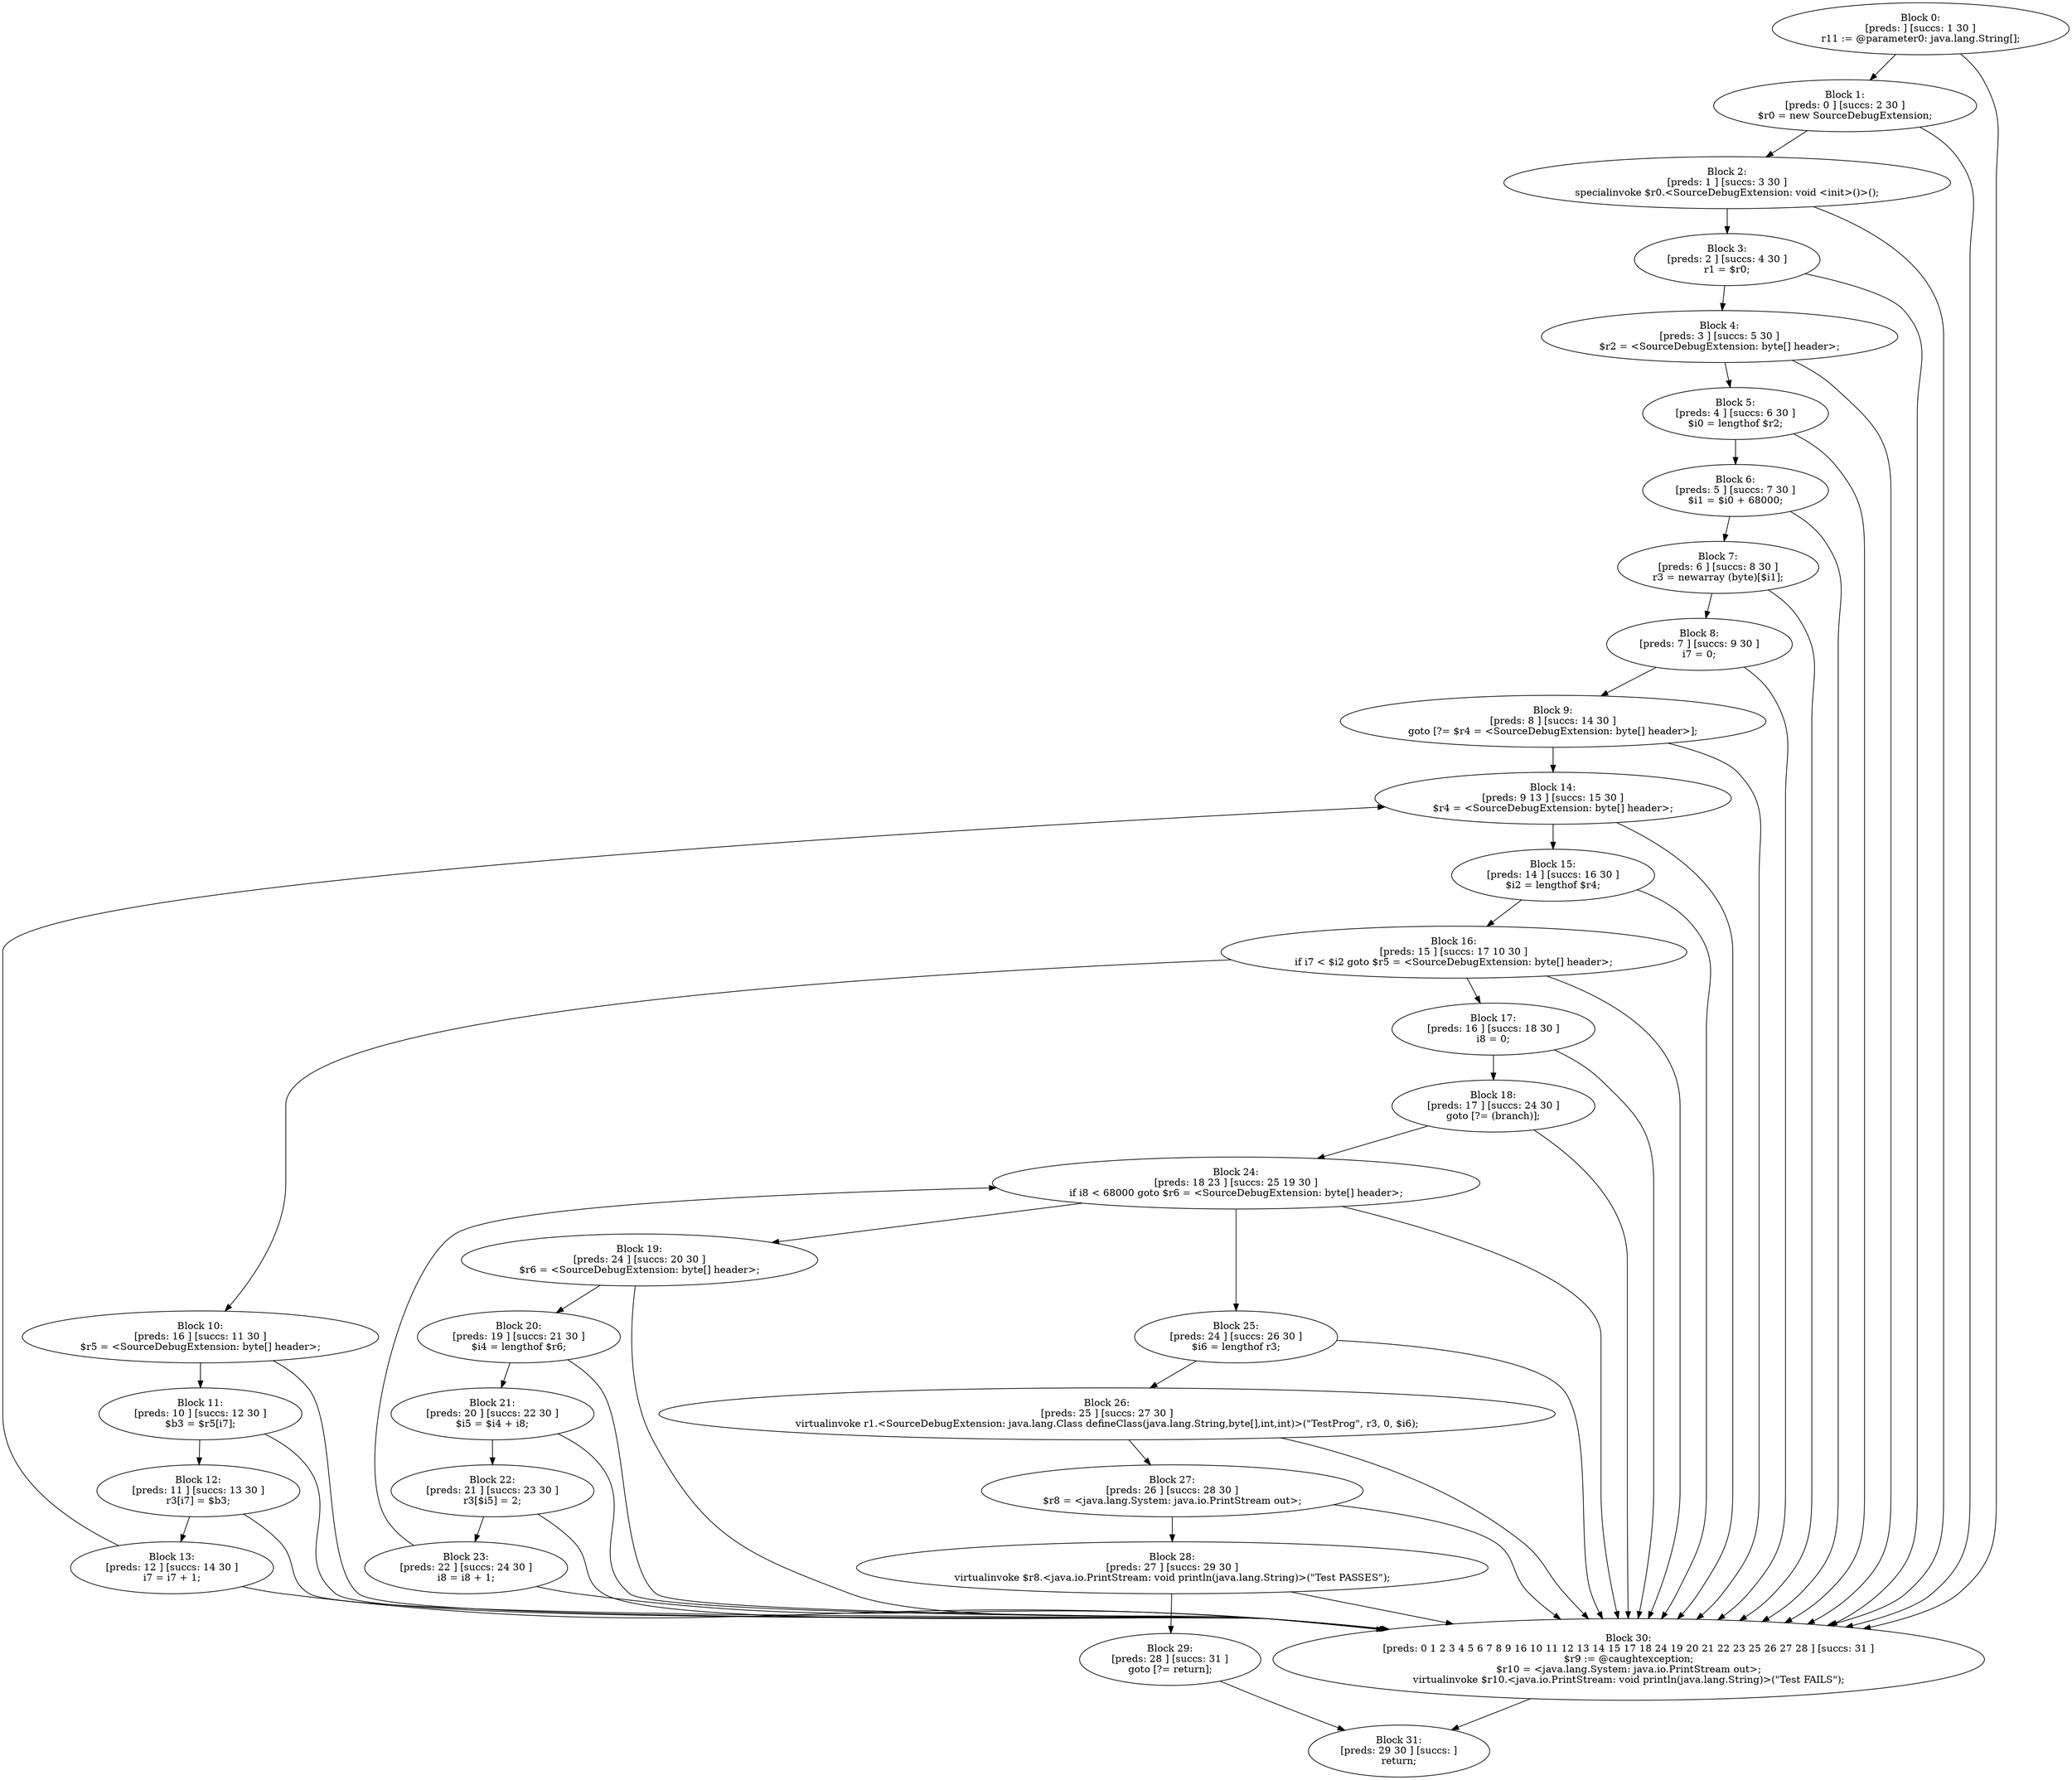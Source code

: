 digraph "unitGraph" {
    "Block 0:
[preds: ] [succs: 1 30 ]
r11 := @parameter0: java.lang.String[];
"
    "Block 1:
[preds: 0 ] [succs: 2 30 ]
$r0 = new SourceDebugExtension;
"
    "Block 2:
[preds: 1 ] [succs: 3 30 ]
specialinvoke $r0.<SourceDebugExtension: void <init>()>();
"
    "Block 3:
[preds: 2 ] [succs: 4 30 ]
r1 = $r0;
"
    "Block 4:
[preds: 3 ] [succs: 5 30 ]
$r2 = <SourceDebugExtension: byte[] header>;
"
    "Block 5:
[preds: 4 ] [succs: 6 30 ]
$i0 = lengthof $r2;
"
    "Block 6:
[preds: 5 ] [succs: 7 30 ]
$i1 = $i0 + 68000;
"
    "Block 7:
[preds: 6 ] [succs: 8 30 ]
r3 = newarray (byte)[$i1];
"
    "Block 8:
[preds: 7 ] [succs: 9 30 ]
i7 = 0;
"
    "Block 9:
[preds: 8 ] [succs: 14 30 ]
goto [?= $r4 = <SourceDebugExtension: byte[] header>];
"
    "Block 10:
[preds: 16 ] [succs: 11 30 ]
$r5 = <SourceDebugExtension: byte[] header>;
"
    "Block 11:
[preds: 10 ] [succs: 12 30 ]
$b3 = $r5[i7];
"
    "Block 12:
[preds: 11 ] [succs: 13 30 ]
r3[i7] = $b3;
"
    "Block 13:
[preds: 12 ] [succs: 14 30 ]
i7 = i7 + 1;
"
    "Block 14:
[preds: 9 13 ] [succs: 15 30 ]
$r4 = <SourceDebugExtension: byte[] header>;
"
    "Block 15:
[preds: 14 ] [succs: 16 30 ]
$i2 = lengthof $r4;
"
    "Block 16:
[preds: 15 ] [succs: 17 10 30 ]
if i7 < $i2 goto $r5 = <SourceDebugExtension: byte[] header>;
"
    "Block 17:
[preds: 16 ] [succs: 18 30 ]
i8 = 0;
"
    "Block 18:
[preds: 17 ] [succs: 24 30 ]
goto [?= (branch)];
"
    "Block 19:
[preds: 24 ] [succs: 20 30 ]
$r6 = <SourceDebugExtension: byte[] header>;
"
    "Block 20:
[preds: 19 ] [succs: 21 30 ]
$i4 = lengthof $r6;
"
    "Block 21:
[preds: 20 ] [succs: 22 30 ]
$i5 = $i4 + i8;
"
    "Block 22:
[preds: 21 ] [succs: 23 30 ]
r3[$i5] = 2;
"
    "Block 23:
[preds: 22 ] [succs: 24 30 ]
i8 = i8 + 1;
"
    "Block 24:
[preds: 18 23 ] [succs: 25 19 30 ]
if i8 < 68000 goto $r6 = <SourceDebugExtension: byte[] header>;
"
    "Block 25:
[preds: 24 ] [succs: 26 30 ]
$i6 = lengthof r3;
"
    "Block 26:
[preds: 25 ] [succs: 27 30 ]
virtualinvoke r1.<SourceDebugExtension: java.lang.Class defineClass(java.lang.String,byte[],int,int)>(\"TestProg\", r3, 0, $i6);
"
    "Block 27:
[preds: 26 ] [succs: 28 30 ]
$r8 = <java.lang.System: java.io.PrintStream out>;
"
    "Block 28:
[preds: 27 ] [succs: 29 30 ]
virtualinvoke $r8.<java.io.PrintStream: void println(java.lang.String)>(\"Test PASSES\");
"
    "Block 29:
[preds: 28 ] [succs: 31 ]
goto [?= return];
"
    "Block 30:
[preds: 0 1 2 3 4 5 6 7 8 9 16 10 11 12 13 14 15 17 18 24 19 20 21 22 23 25 26 27 28 ] [succs: 31 ]
$r9 := @caughtexception;
$r10 = <java.lang.System: java.io.PrintStream out>;
virtualinvoke $r10.<java.io.PrintStream: void println(java.lang.String)>(\"Test FAILS\");
"
    "Block 31:
[preds: 29 30 ] [succs: ]
return;
"
    "Block 0:
[preds: ] [succs: 1 30 ]
r11 := @parameter0: java.lang.String[];
"->"Block 1:
[preds: 0 ] [succs: 2 30 ]
$r0 = new SourceDebugExtension;
";
    "Block 0:
[preds: ] [succs: 1 30 ]
r11 := @parameter0: java.lang.String[];
"->"Block 30:
[preds: 0 1 2 3 4 5 6 7 8 9 16 10 11 12 13 14 15 17 18 24 19 20 21 22 23 25 26 27 28 ] [succs: 31 ]
$r9 := @caughtexception;
$r10 = <java.lang.System: java.io.PrintStream out>;
virtualinvoke $r10.<java.io.PrintStream: void println(java.lang.String)>(\"Test FAILS\");
";
    "Block 1:
[preds: 0 ] [succs: 2 30 ]
$r0 = new SourceDebugExtension;
"->"Block 2:
[preds: 1 ] [succs: 3 30 ]
specialinvoke $r0.<SourceDebugExtension: void <init>()>();
";
    "Block 1:
[preds: 0 ] [succs: 2 30 ]
$r0 = new SourceDebugExtension;
"->"Block 30:
[preds: 0 1 2 3 4 5 6 7 8 9 16 10 11 12 13 14 15 17 18 24 19 20 21 22 23 25 26 27 28 ] [succs: 31 ]
$r9 := @caughtexception;
$r10 = <java.lang.System: java.io.PrintStream out>;
virtualinvoke $r10.<java.io.PrintStream: void println(java.lang.String)>(\"Test FAILS\");
";
    "Block 2:
[preds: 1 ] [succs: 3 30 ]
specialinvoke $r0.<SourceDebugExtension: void <init>()>();
"->"Block 3:
[preds: 2 ] [succs: 4 30 ]
r1 = $r0;
";
    "Block 2:
[preds: 1 ] [succs: 3 30 ]
specialinvoke $r0.<SourceDebugExtension: void <init>()>();
"->"Block 30:
[preds: 0 1 2 3 4 5 6 7 8 9 16 10 11 12 13 14 15 17 18 24 19 20 21 22 23 25 26 27 28 ] [succs: 31 ]
$r9 := @caughtexception;
$r10 = <java.lang.System: java.io.PrintStream out>;
virtualinvoke $r10.<java.io.PrintStream: void println(java.lang.String)>(\"Test FAILS\");
";
    "Block 3:
[preds: 2 ] [succs: 4 30 ]
r1 = $r0;
"->"Block 4:
[preds: 3 ] [succs: 5 30 ]
$r2 = <SourceDebugExtension: byte[] header>;
";
    "Block 3:
[preds: 2 ] [succs: 4 30 ]
r1 = $r0;
"->"Block 30:
[preds: 0 1 2 3 4 5 6 7 8 9 16 10 11 12 13 14 15 17 18 24 19 20 21 22 23 25 26 27 28 ] [succs: 31 ]
$r9 := @caughtexception;
$r10 = <java.lang.System: java.io.PrintStream out>;
virtualinvoke $r10.<java.io.PrintStream: void println(java.lang.String)>(\"Test FAILS\");
";
    "Block 4:
[preds: 3 ] [succs: 5 30 ]
$r2 = <SourceDebugExtension: byte[] header>;
"->"Block 5:
[preds: 4 ] [succs: 6 30 ]
$i0 = lengthof $r2;
";
    "Block 4:
[preds: 3 ] [succs: 5 30 ]
$r2 = <SourceDebugExtension: byte[] header>;
"->"Block 30:
[preds: 0 1 2 3 4 5 6 7 8 9 16 10 11 12 13 14 15 17 18 24 19 20 21 22 23 25 26 27 28 ] [succs: 31 ]
$r9 := @caughtexception;
$r10 = <java.lang.System: java.io.PrintStream out>;
virtualinvoke $r10.<java.io.PrintStream: void println(java.lang.String)>(\"Test FAILS\");
";
    "Block 5:
[preds: 4 ] [succs: 6 30 ]
$i0 = lengthof $r2;
"->"Block 6:
[preds: 5 ] [succs: 7 30 ]
$i1 = $i0 + 68000;
";
    "Block 5:
[preds: 4 ] [succs: 6 30 ]
$i0 = lengthof $r2;
"->"Block 30:
[preds: 0 1 2 3 4 5 6 7 8 9 16 10 11 12 13 14 15 17 18 24 19 20 21 22 23 25 26 27 28 ] [succs: 31 ]
$r9 := @caughtexception;
$r10 = <java.lang.System: java.io.PrintStream out>;
virtualinvoke $r10.<java.io.PrintStream: void println(java.lang.String)>(\"Test FAILS\");
";
    "Block 6:
[preds: 5 ] [succs: 7 30 ]
$i1 = $i0 + 68000;
"->"Block 7:
[preds: 6 ] [succs: 8 30 ]
r3 = newarray (byte)[$i1];
";
    "Block 6:
[preds: 5 ] [succs: 7 30 ]
$i1 = $i0 + 68000;
"->"Block 30:
[preds: 0 1 2 3 4 5 6 7 8 9 16 10 11 12 13 14 15 17 18 24 19 20 21 22 23 25 26 27 28 ] [succs: 31 ]
$r9 := @caughtexception;
$r10 = <java.lang.System: java.io.PrintStream out>;
virtualinvoke $r10.<java.io.PrintStream: void println(java.lang.String)>(\"Test FAILS\");
";
    "Block 7:
[preds: 6 ] [succs: 8 30 ]
r3 = newarray (byte)[$i1];
"->"Block 8:
[preds: 7 ] [succs: 9 30 ]
i7 = 0;
";
    "Block 7:
[preds: 6 ] [succs: 8 30 ]
r3 = newarray (byte)[$i1];
"->"Block 30:
[preds: 0 1 2 3 4 5 6 7 8 9 16 10 11 12 13 14 15 17 18 24 19 20 21 22 23 25 26 27 28 ] [succs: 31 ]
$r9 := @caughtexception;
$r10 = <java.lang.System: java.io.PrintStream out>;
virtualinvoke $r10.<java.io.PrintStream: void println(java.lang.String)>(\"Test FAILS\");
";
    "Block 8:
[preds: 7 ] [succs: 9 30 ]
i7 = 0;
"->"Block 9:
[preds: 8 ] [succs: 14 30 ]
goto [?= $r4 = <SourceDebugExtension: byte[] header>];
";
    "Block 8:
[preds: 7 ] [succs: 9 30 ]
i7 = 0;
"->"Block 30:
[preds: 0 1 2 3 4 5 6 7 8 9 16 10 11 12 13 14 15 17 18 24 19 20 21 22 23 25 26 27 28 ] [succs: 31 ]
$r9 := @caughtexception;
$r10 = <java.lang.System: java.io.PrintStream out>;
virtualinvoke $r10.<java.io.PrintStream: void println(java.lang.String)>(\"Test FAILS\");
";
    "Block 9:
[preds: 8 ] [succs: 14 30 ]
goto [?= $r4 = <SourceDebugExtension: byte[] header>];
"->"Block 14:
[preds: 9 13 ] [succs: 15 30 ]
$r4 = <SourceDebugExtension: byte[] header>;
";
    "Block 9:
[preds: 8 ] [succs: 14 30 ]
goto [?= $r4 = <SourceDebugExtension: byte[] header>];
"->"Block 30:
[preds: 0 1 2 3 4 5 6 7 8 9 16 10 11 12 13 14 15 17 18 24 19 20 21 22 23 25 26 27 28 ] [succs: 31 ]
$r9 := @caughtexception;
$r10 = <java.lang.System: java.io.PrintStream out>;
virtualinvoke $r10.<java.io.PrintStream: void println(java.lang.String)>(\"Test FAILS\");
";
    "Block 10:
[preds: 16 ] [succs: 11 30 ]
$r5 = <SourceDebugExtension: byte[] header>;
"->"Block 11:
[preds: 10 ] [succs: 12 30 ]
$b3 = $r5[i7];
";
    "Block 10:
[preds: 16 ] [succs: 11 30 ]
$r5 = <SourceDebugExtension: byte[] header>;
"->"Block 30:
[preds: 0 1 2 3 4 5 6 7 8 9 16 10 11 12 13 14 15 17 18 24 19 20 21 22 23 25 26 27 28 ] [succs: 31 ]
$r9 := @caughtexception;
$r10 = <java.lang.System: java.io.PrintStream out>;
virtualinvoke $r10.<java.io.PrintStream: void println(java.lang.String)>(\"Test FAILS\");
";
    "Block 11:
[preds: 10 ] [succs: 12 30 ]
$b3 = $r5[i7];
"->"Block 12:
[preds: 11 ] [succs: 13 30 ]
r3[i7] = $b3;
";
    "Block 11:
[preds: 10 ] [succs: 12 30 ]
$b3 = $r5[i7];
"->"Block 30:
[preds: 0 1 2 3 4 5 6 7 8 9 16 10 11 12 13 14 15 17 18 24 19 20 21 22 23 25 26 27 28 ] [succs: 31 ]
$r9 := @caughtexception;
$r10 = <java.lang.System: java.io.PrintStream out>;
virtualinvoke $r10.<java.io.PrintStream: void println(java.lang.String)>(\"Test FAILS\");
";
    "Block 12:
[preds: 11 ] [succs: 13 30 ]
r3[i7] = $b3;
"->"Block 13:
[preds: 12 ] [succs: 14 30 ]
i7 = i7 + 1;
";
    "Block 12:
[preds: 11 ] [succs: 13 30 ]
r3[i7] = $b3;
"->"Block 30:
[preds: 0 1 2 3 4 5 6 7 8 9 16 10 11 12 13 14 15 17 18 24 19 20 21 22 23 25 26 27 28 ] [succs: 31 ]
$r9 := @caughtexception;
$r10 = <java.lang.System: java.io.PrintStream out>;
virtualinvoke $r10.<java.io.PrintStream: void println(java.lang.String)>(\"Test FAILS\");
";
    "Block 13:
[preds: 12 ] [succs: 14 30 ]
i7 = i7 + 1;
"->"Block 14:
[preds: 9 13 ] [succs: 15 30 ]
$r4 = <SourceDebugExtension: byte[] header>;
";
    "Block 13:
[preds: 12 ] [succs: 14 30 ]
i7 = i7 + 1;
"->"Block 30:
[preds: 0 1 2 3 4 5 6 7 8 9 16 10 11 12 13 14 15 17 18 24 19 20 21 22 23 25 26 27 28 ] [succs: 31 ]
$r9 := @caughtexception;
$r10 = <java.lang.System: java.io.PrintStream out>;
virtualinvoke $r10.<java.io.PrintStream: void println(java.lang.String)>(\"Test FAILS\");
";
    "Block 14:
[preds: 9 13 ] [succs: 15 30 ]
$r4 = <SourceDebugExtension: byte[] header>;
"->"Block 15:
[preds: 14 ] [succs: 16 30 ]
$i2 = lengthof $r4;
";
    "Block 14:
[preds: 9 13 ] [succs: 15 30 ]
$r4 = <SourceDebugExtension: byte[] header>;
"->"Block 30:
[preds: 0 1 2 3 4 5 6 7 8 9 16 10 11 12 13 14 15 17 18 24 19 20 21 22 23 25 26 27 28 ] [succs: 31 ]
$r9 := @caughtexception;
$r10 = <java.lang.System: java.io.PrintStream out>;
virtualinvoke $r10.<java.io.PrintStream: void println(java.lang.String)>(\"Test FAILS\");
";
    "Block 15:
[preds: 14 ] [succs: 16 30 ]
$i2 = lengthof $r4;
"->"Block 16:
[preds: 15 ] [succs: 17 10 30 ]
if i7 < $i2 goto $r5 = <SourceDebugExtension: byte[] header>;
";
    "Block 15:
[preds: 14 ] [succs: 16 30 ]
$i2 = lengthof $r4;
"->"Block 30:
[preds: 0 1 2 3 4 5 6 7 8 9 16 10 11 12 13 14 15 17 18 24 19 20 21 22 23 25 26 27 28 ] [succs: 31 ]
$r9 := @caughtexception;
$r10 = <java.lang.System: java.io.PrintStream out>;
virtualinvoke $r10.<java.io.PrintStream: void println(java.lang.String)>(\"Test FAILS\");
";
    "Block 16:
[preds: 15 ] [succs: 17 10 30 ]
if i7 < $i2 goto $r5 = <SourceDebugExtension: byte[] header>;
"->"Block 17:
[preds: 16 ] [succs: 18 30 ]
i8 = 0;
";
    "Block 16:
[preds: 15 ] [succs: 17 10 30 ]
if i7 < $i2 goto $r5 = <SourceDebugExtension: byte[] header>;
"->"Block 10:
[preds: 16 ] [succs: 11 30 ]
$r5 = <SourceDebugExtension: byte[] header>;
";
    "Block 16:
[preds: 15 ] [succs: 17 10 30 ]
if i7 < $i2 goto $r5 = <SourceDebugExtension: byte[] header>;
"->"Block 30:
[preds: 0 1 2 3 4 5 6 7 8 9 16 10 11 12 13 14 15 17 18 24 19 20 21 22 23 25 26 27 28 ] [succs: 31 ]
$r9 := @caughtexception;
$r10 = <java.lang.System: java.io.PrintStream out>;
virtualinvoke $r10.<java.io.PrintStream: void println(java.lang.String)>(\"Test FAILS\");
";
    "Block 17:
[preds: 16 ] [succs: 18 30 ]
i8 = 0;
"->"Block 18:
[preds: 17 ] [succs: 24 30 ]
goto [?= (branch)];
";
    "Block 17:
[preds: 16 ] [succs: 18 30 ]
i8 = 0;
"->"Block 30:
[preds: 0 1 2 3 4 5 6 7 8 9 16 10 11 12 13 14 15 17 18 24 19 20 21 22 23 25 26 27 28 ] [succs: 31 ]
$r9 := @caughtexception;
$r10 = <java.lang.System: java.io.PrintStream out>;
virtualinvoke $r10.<java.io.PrintStream: void println(java.lang.String)>(\"Test FAILS\");
";
    "Block 18:
[preds: 17 ] [succs: 24 30 ]
goto [?= (branch)];
"->"Block 24:
[preds: 18 23 ] [succs: 25 19 30 ]
if i8 < 68000 goto $r6 = <SourceDebugExtension: byte[] header>;
";
    "Block 18:
[preds: 17 ] [succs: 24 30 ]
goto [?= (branch)];
"->"Block 30:
[preds: 0 1 2 3 4 5 6 7 8 9 16 10 11 12 13 14 15 17 18 24 19 20 21 22 23 25 26 27 28 ] [succs: 31 ]
$r9 := @caughtexception;
$r10 = <java.lang.System: java.io.PrintStream out>;
virtualinvoke $r10.<java.io.PrintStream: void println(java.lang.String)>(\"Test FAILS\");
";
    "Block 19:
[preds: 24 ] [succs: 20 30 ]
$r6 = <SourceDebugExtension: byte[] header>;
"->"Block 20:
[preds: 19 ] [succs: 21 30 ]
$i4 = lengthof $r6;
";
    "Block 19:
[preds: 24 ] [succs: 20 30 ]
$r6 = <SourceDebugExtension: byte[] header>;
"->"Block 30:
[preds: 0 1 2 3 4 5 6 7 8 9 16 10 11 12 13 14 15 17 18 24 19 20 21 22 23 25 26 27 28 ] [succs: 31 ]
$r9 := @caughtexception;
$r10 = <java.lang.System: java.io.PrintStream out>;
virtualinvoke $r10.<java.io.PrintStream: void println(java.lang.String)>(\"Test FAILS\");
";
    "Block 20:
[preds: 19 ] [succs: 21 30 ]
$i4 = lengthof $r6;
"->"Block 21:
[preds: 20 ] [succs: 22 30 ]
$i5 = $i4 + i8;
";
    "Block 20:
[preds: 19 ] [succs: 21 30 ]
$i4 = lengthof $r6;
"->"Block 30:
[preds: 0 1 2 3 4 5 6 7 8 9 16 10 11 12 13 14 15 17 18 24 19 20 21 22 23 25 26 27 28 ] [succs: 31 ]
$r9 := @caughtexception;
$r10 = <java.lang.System: java.io.PrintStream out>;
virtualinvoke $r10.<java.io.PrintStream: void println(java.lang.String)>(\"Test FAILS\");
";
    "Block 21:
[preds: 20 ] [succs: 22 30 ]
$i5 = $i4 + i8;
"->"Block 22:
[preds: 21 ] [succs: 23 30 ]
r3[$i5] = 2;
";
    "Block 21:
[preds: 20 ] [succs: 22 30 ]
$i5 = $i4 + i8;
"->"Block 30:
[preds: 0 1 2 3 4 5 6 7 8 9 16 10 11 12 13 14 15 17 18 24 19 20 21 22 23 25 26 27 28 ] [succs: 31 ]
$r9 := @caughtexception;
$r10 = <java.lang.System: java.io.PrintStream out>;
virtualinvoke $r10.<java.io.PrintStream: void println(java.lang.String)>(\"Test FAILS\");
";
    "Block 22:
[preds: 21 ] [succs: 23 30 ]
r3[$i5] = 2;
"->"Block 23:
[preds: 22 ] [succs: 24 30 ]
i8 = i8 + 1;
";
    "Block 22:
[preds: 21 ] [succs: 23 30 ]
r3[$i5] = 2;
"->"Block 30:
[preds: 0 1 2 3 4 5 6 7 8 9 16 10 11 12 13 14 15 17 18 24 19 20 21 22 23 25 26 27 28 ] [succs: 31 ]
$r9 := @caughtexception;
$r10 = <java.lang.System: java.io.PrintStream out>;
virtualinvoke $r10.<java.io.PrintStream: void println(java.lang.String)>(\"Test FAILS\");
";
    "Block 23:
[preds: 22 ] [succs: 24 30 ]
i8 = i8 + 1;
"->"Block 24:
[preds: 18 23 ] [succs: 25 19 30 ]
if i8 < 68000 goto $r6 = <SourceDebugExtension: byte[] header>;
";
    "Block 23:
[preds: 22 ] [succs: 24 30 ]
i8 = i8 + 1;
"->"Block 30:
[preds: 0 1 2 3 4 5 6 7 8 9 16 10 11 12 13 14 15 17 18 24 19 20 21 22 23 25 26 27 28 ] [succs: 31 ]
$r9 := @caughtexception;
$r10 = <java.lang.System: java.io.PrintStream out>;
virtualinvoke $r10.<java.io.PrintStream: void println(java.lang.String)>(\"Test FAILS\");
";
    "Block 24:
[preds: 18 23 ] [succs: 25 19 30 ]
if i8 < 68000 goto $r6 = <SourceDebugExtension: byte[] header>;
"->"Block 25:
[preds: 24 ] [succs: 26 30 ]
$i6 = lengthof r3;
";
    "Block 24:
[preds: 18 23 ] [succs: 25 19 30 ]
if i8 < 68000 goto $r6 = <SourceDebugExtension: byte[] header>;
"->"Block 19:
[preds: 24 ] [succs: 20 30 ]
$r6 = <SourceDebugExtension: byte[] header>;
";
    "Block 24:
[preds: 18 23 ] [succs: 25 19 30 ]
if i8 < 68000 goto $r6 = <SourceDebugExtension: byte[] header>;
"->"Block 30:
[preds: 0 1 2 3 4 5 6 7 8 9 16 10 11 12 13 14 15 17 18 24 19 20 21 22 23 25 26 27 28 ] [succs: 31 ]
$r9 := @caughtexception;
$r10 = <java.lang.System: java.io.PrintStream out>;
virtualinvoke $r10.<java.io.PrintStream: void println(java.lang.String)>(\"Test FAILS\");
";
    "Block 25:
[preds: 24 ] [succs: 26 30 ]
$i6 = lengthof r3;
"->"Block 26:
[preds: 25 ] [succs: 27 30 ]
virtualinvoke r1.<SourceDebugExtension: java.lang.Class defineClass(java.lang.String,byte[],int,int)>(\"TestProg\", r3, 0, $i6);
";
    "Block 25:
[preds: 24 ] [succs: 26 30 ]
$i6 = lengthof r3;
"->"Block 30:
[preds: 0 1 2 3 4 5 6 7 8 9 16 10 11 12 13 14 15 17 18 24 19 20 21 22 23 25 26 27 28 ] [succs: 31 ]
$r9 := @caughtexception;
$r10 = <java.lang.System: java.io.PrintStream out>;
virtualinvoke $r10.<java.io.PrintStream: void println(java.lang.String)>(\"Test FAILS\");
";
    "Block 26:
[preds: 25 ] [succs: 27 30 ]
virtualinvoke r1.<SourceDebugExtension: java.lang.Class defineClass(java.lang.String,byte[],int,int)>(\"TestProg\", r3, 0, $i6);
"->"Block 27:
[preds: 26 ] [succs: 28 30 ]
$r8 = <java.lang.System: java.io.PrintStream out>;
";
    "Block 26:
[preds: 25 ] [succs: 27 30 ]
virtualinvoke r1.<SourceDebugExtension: java.lang.Class defineClass(java.lang.String,byte[],int,int)>(\"TestProg\", r3, 0, $i6);
"->"Block 30:
[preds: 0 1 2 3 4 5 6 7 8 9 16 10 11 12 13 14 15 17 18 24 19 20 21 22 23 25 26 27 28 ] [succs: 31 ]
$r9 := @caughtexception;
$r10 = <java.lang.System: java.io.PrintStream out>;
virtualinvoke $r10.<java.io.PrintStream: void println(java.lang.String)>(\"Test FAILS\");
";
    "Block 27:
[preds: 26 ] [succs: 28 30 ]
$r8 = <java.lang.System: java.io.PrintStream out>;
"->"Block 28:
[preds: 27 ] [succs: 29 30 ]
virtualinvoke $r8.<java.io.PrintStream: void println(java.lang.String)>(\"Test PASSES\");
";
    "Block 27:
[preds: 26 ] [succs: 28 30 ]
$r8 = <java.lang.System: java.io.PrintStream out>;
"->"Block 30:
[preds: 0 1 2 3 4 5 6 7 8 9 16 10 11 12 13 14 15 17 18 24 19 20 21 22 23 25 26 27 28 ] [succs: 31 ]
$r9 := @caughtexception;
$r10 = <java.lang.System: java.io.PrintStream out>;
virtualinvoke $r10.<java.io.PrintStream: void println(java.lang.String)>(\"Test FAILS\");
";
    "Block 28:
[preds: 27 ] [succs: 29 30 ]
virtualinvoke $r8.<java.io.PrintStream: void println(java.lang.String)>(\"Test PASSES\");
"->"Block 29:
[preds: 28 ] [succs: 31 ]
goto [?= return];
";
    "Block 28:
[preds: 27 ] [succs: 29 30 ]
virtualinvoke $r8.<java.io.PrintStream: void println(java.lang.String)>(\"Test PASSES\");
"->"Block 30:
[preds: 0 1 2 3 4 5 6 7 8 9 16 10 11 12 13 14 15 17 18 24 19 20 21 22 23 25 26 27 28 ] [succs: 31 ]
$r9 := @caughtexception;
$r10 = <java.lang.System: java.io.PrintStream out>;
virtualinvoke $r10.<java.io.PrintStream: void println(java.lang.String)>(\"Test FAILS\");
";
    "Block 29:
[preds: 28 ] [succs: 31 ]
goto [?= return];
"->"Block 31:
[preds: 29 30 ] [succs: ]
return;
";
    "Block 30:
[preds: 0 1 2 3 4 5 6 7 8 9 16 10 11 12 13 14 15 17 18 24 19 20 21 22 23 25 26 27 28 ] [succs: 31 ]
$r9 := @caughtexception;
$r10 = <java.lang.System: java.io.PrintStream out>;
virtualinvoke $r10.<java.io.PrintStream: void println(java.lang.String)>(\"Test FAILS\");
"->"Block 31:
[preds: 29 30 ] [succs: ]
return;
";
}
